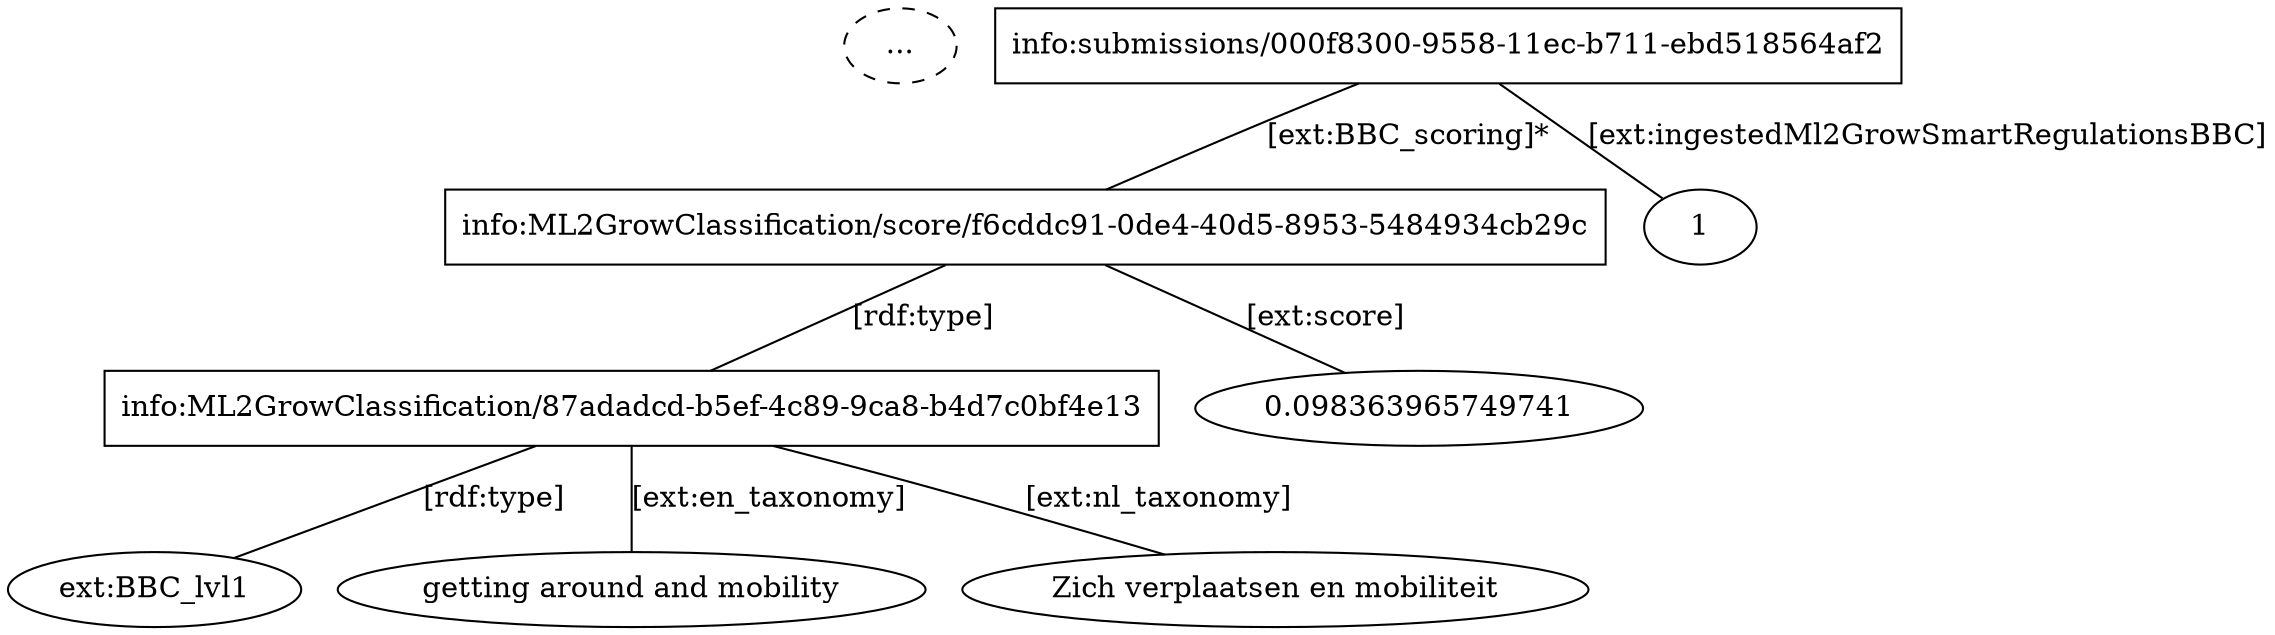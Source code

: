 digraph g {
    empty_node [label="..." style="dashed"]

    bbc_classification [label="info:ML2GrowClassification/87adadcd-b5ef-4c89-9ca8-b4d7c0bf4e13" shape=box]

    bbc_classification -> "ext:BBC_lvl1" [label="[rdf:type]" dir=none]
    bbc_classification ->"getting around and mobility" [label="[ext:en_taxonomy]" dir=none]
    bbc_classification -> "Zich verplaatsen en mobiliteit" [label="[ext:nl_taxonomy]" dir=none] 

    subject [label="info:ML2GrowClassification/score/f6cddc91-0de4-40d5-8953-5484934cb29c" shape=box]

    subject -> bbc_classification [label="[rdf:type]" dir=none]
    subject -> 0.098363965749741 [label="[ext:score]" dir=none]

    file [label="info:submissions/000f8300-9558-11ec-b711-ebd518564af2" shape=box]

    file -> subject [label="[ext:BBC_scoring]*" dir=none]
    file -> 1 [label="[ext:ingestedMl2GrowSmartRegulationsBBC]" dir=none]

}